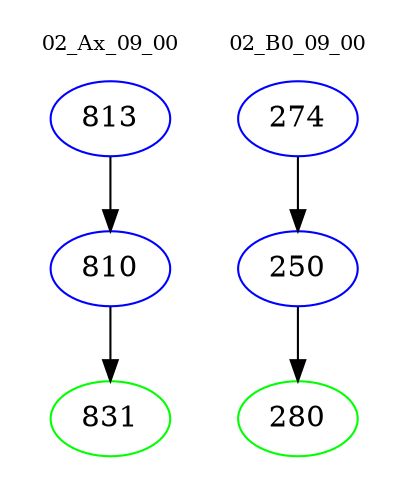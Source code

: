 digraph{
subgraph cluster_0 {
color = white
label = "02_Ax_09_00";
fontsize=10;
T0_813 [label="813", color="blue"]
T0_813 -> T0_810 [color="black"]
T0_810 [label="810", color="blue"]
T0_810 -> T0_831 [color="black"]
T0_831 [label="831", color="green"]
}
subgraph cluster_1 {
color = white
label = "02_B0_09_00";
fontsize=10;
T1_274 [label="274", color="blue"]
T1_274 -> T1_250 [color="black"]
T1_250 [label="250", color="blue"]
T1_250 -> T1_280 [color="black"]
T1_280 [label="280", color="green"]
}
}
